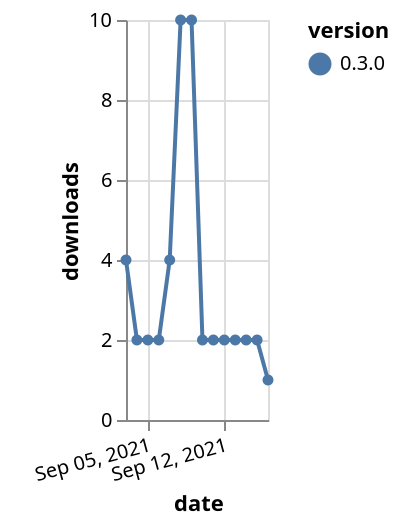 {"$schema": "https://vega.github.io/schema/vega-lite/v5.json", "description": "A simple bar chart with embedded data.", "data": {"values": [{"date": "2021-09-03", "total": 2454, "delta": 4, "version": "0.3.0"}, {"date": "2021-09-04", "total": 2456, "delta": 2, "version": "0.3.0"}, {"date": "2021-09-05", "total": 2458, "delta": 2, "version": "0.3.0"}, {"date": "2021-09-06", "total": 2460, "delta": 2, "version": "0.3.0"}, {"date": "2021-09-07", "total": 2464, "delta": 4, "version": "0.3.0"}, {"date": "2021-09-08", "total": 2474, "delta": 10, "version": "0.3.0"}, {"date": "2021-09-09", "total": 2484, "delta": 10, "version": "0.3.0"}, {"date": "2021-09-10", "total": 2486, "delta": 2, "version": "0.3.0"}, {"date": "2021-09-11", "total": 2488, "delta": 2, "version": "0.3.0"}, {"date": "2021-09-12", "total": 2490, "delta": 2, "version": "0.3.0"}, {"date": "2021-09-13", "total": 2492, "delta": 2, "version": "0.3.0"}, {"date": "2021-09-14", "total": 2494, "delta": 2, "version": "0.3.0"}, {"date": "2021-09-15", "total": 2496, "delta": 2, "version": "0.3.0"}, {"date": "2021-09-16", "total": 2497, "delta": 1, "version": "0.3.0"}]}, "width": "container", "mark": {"type": "line", "point": {"filled": true}}, "encoding": {"x": {"field": "date", "type": "temporal", "timeUnit": "yearmonthdate", "title": "date", "axis": {"labelAngle": -15}}, "y": {"field": "delta", "type": "quantitative", "title": "downloads"}, "color": {"field": "version", "type": "nominal"}, "tooltip": {"field": "delta"}}}